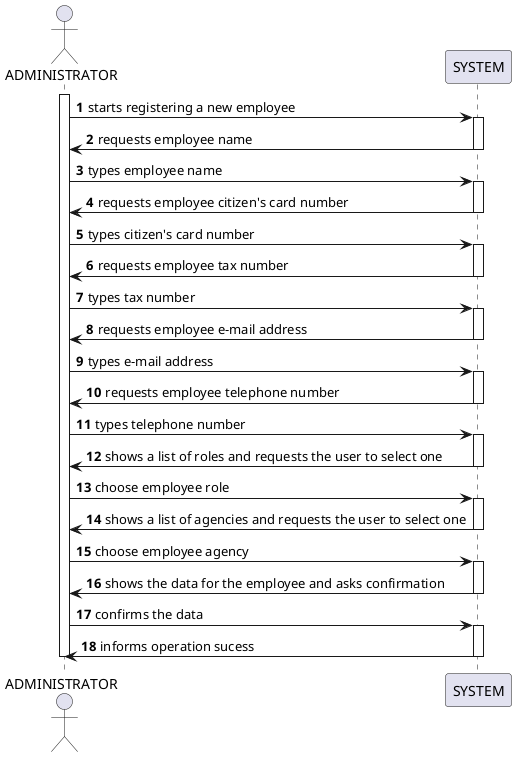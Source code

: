 @startuml

actor ADMINISTRATOR as adm
participant SYSTEM as ui

autonumber

activate adm

adm -> ui: starts registering a new employee

activate ui

adm <- ui: requests employee name

deactivate ui

adm -> ui: types employee name

activate ui

adm <- ui: requests employee citizen's card number

deactivate ui

adm -> ui: types citizen's card number

activate ui

adm <- ui: requests employee tax number

deactivate ui

adm -> ui: types tax number

activate ui

adm <- ui: requests employee e-mail address

deactivate ui

adm -> ui: types e-mail address

activate ui

adm <- ui: requests employee telephone number

deactivate ui

adm -> ui: types telephone number

activate ui

adm <- ui: shows a list of roles and requests the user to select one

deactivate ui

adm -> ui: choose employee role

activate ui

adm <- ui: shows a list of agencies and requests the user to select one

deactivate ui

adm -> ui: choose employee agency

activate ui

adm <- ui: shows the data for the employee and asks confirmation

deactivate ui

adm -> ui: confirms the data

activate ui

adm <- ui: informs operation sucess

deactivate adm
deactivate ui

@enduml